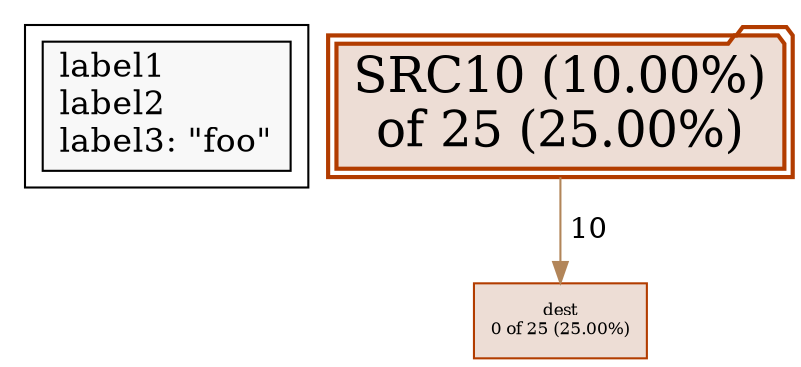 digraph "testtitle" {
node [style=filled fillcolor="#f8f8f8"]
subgraph cluster_L { "label1" [shape=box fontsize=16 label="label1\llabel2\llabel3: \"foo\"\l" tooltip="testtitle"] }
N1 [label="SRC10 (10.00%)\nof 25 (25.00%)" id="node1" fontsize=24 shape=folder tooltip="src (25)" color="#b23c00" fillcolor="#edddd5" style="bold,filled" peripheries=2 URL="www.google.com" target="_blank"]
N2 [label="dest\n0 of 25 (25.00%)" id="node2" fontsize=8 shape=box tooltip="dest (25)" color="#b23c00" fillcolor="#edddd5"]
N1 -> N2 [label=" 10" weight=11 color="#b28559" tooltip="src -> dest (10)" labeltooltip="src -> dest (10)"]
}
